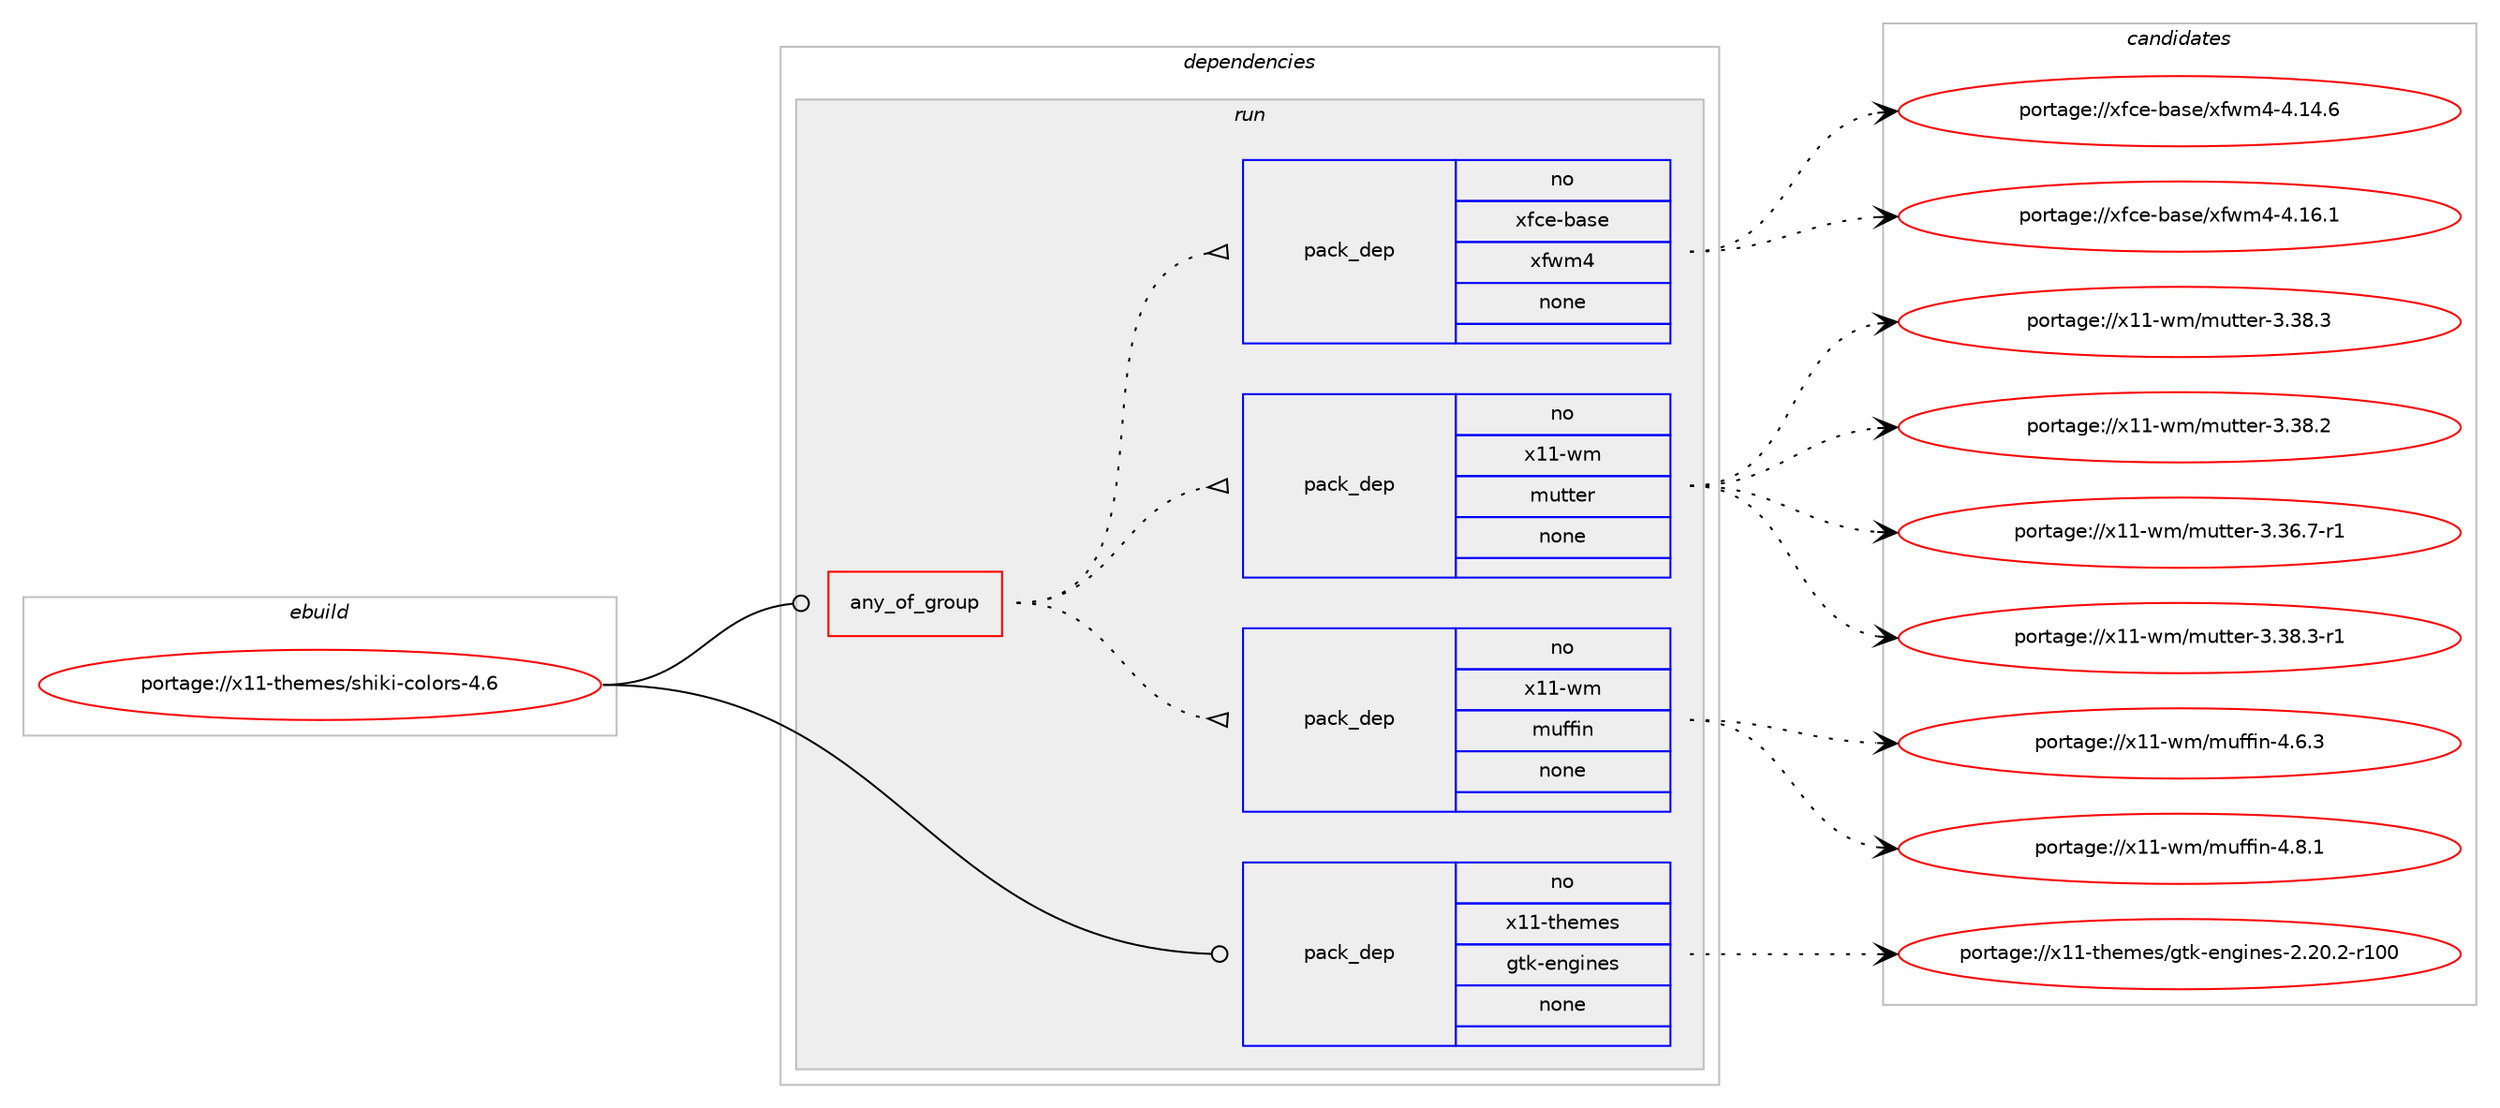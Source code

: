 digraph prolog {

# *************
# Graph options
# *************

newrank=true;
concentrate=true;
compound=true;
graph [rankdir=LR,fontname=Helvetica,fontsize=10,ranksep=1.5];#, ranksep=2.5, nodesep=0.2];
edge  [arrowhead=vee];
node  [fontname=Helvetica,fontsize=10];

# **********
# The ebuild
# **********

subgraph cluster_leftcol {
color=gray;
rank=same;
label=<<i>ebuild</i>>;
id [label="portage://x11-themes/shiki-colors-4.6", color=red, width=4, href="../x11-themes/shiki-colors-4.6.svg"];
}

# ****************
# The dependencies
# ****************

subgraph cluster_midcol {
color=gray;
label=<<i>dependencies</i>>;
subgraph cluster_compile {
fillcolor="#eeeeee";
style=filled;
label=<<i>compile</i>>;
}
subgraph cluster_compileandrun {
fillcolor="#eeeeee";
style=filled;
label=<<i>compile and run</i>>;
}
subgraph cluster_run {
fillcolor="#eeeeee";
style=filled;
label=<<i>run</i>>;
subgraph any4 {
dependency962 [label=<<TABLE BORDER="0" CELLBORDER="1" CELLSPACING="0" CELLPADDING="4"><TR><TD CELLPADDING="10">any_of_group</TD></TR></TABLE>>, shape=none, color=red];subgraph pack748 {
dependency963 [label=<<TABLE BORDER="0" CELLBORDER="1" CELLSPACING="0" CELLPADDING="4" WIDTH="220"><TR><TD ROWSPAN="6" CELLPADDING="30">pack_dep</TD></TR><TR><TD WIDTH="110">no</TD></TR><TR><TD>x11-wm</TD></TR><TR><TD>muffin</TD></TR><TR><TD>none</TD></TR><TR><TD></TD></TR></TABLE>>, shape=none, color=blue];
}
dependency962:e -> dependency963:w [weight=20,style="dotted",arrowhead="oinv"];
subgraph pack749 {
dependency964 [label=<<TABLE BORDER="0" CELLBORDER="1" CELLSPACING="0" CELLPADDING="4" WIDTH="220"><TR><TD ROWSPAN="6" CELLPADDING="30">pack_dep</TD></TR><TR><TD WIDTH="110">no</TD></TR><TR><TD>x11-wm</TD></TR><TR><TD>mutter</TD></TR><TR><TD>none</TD></TR><TR><TD></TD></TR></TABLE>>, shape=none, color=blue];
}
dependency962:e -> dependency964:w [weight=20,style="dotted",arrowhead="oinv"];
subgraph pack750 {
dependency965 [label=<<TABLE BORDER="0" CELLBORDER="1" CELLSPACING="0" CELLPADDING="4" WIDTH="220"><TR><TD ROWSPAN="6" CELLPADDING="30">pack_dep</TD></TR><TR><TD WIDTH="110">no</TD></TR><TR><TD>xfce-base</TD></TR><TR><TD>xfwm4</TD></TR><TR><TD>none</TD></TR><TR><TD></TD></TR></TABLE>>, shape=none, color=blue];
}
dependency962:e -> dependency965:w [weight=20,style="dotted",arrowhead="oinv"];
}
id:e -> dependency962:w [weight=20,style="solid",arrowhead="odot"];
subgraph pack751 {
dependency966 [label=<<TABLE BORDER="0" CELLBORDER="1" CELLSPACING="0" CELLPADDING="4" WIDTH="220"><TR><TD ROWSPAN="6" CELLPADDING="30">pack_dep</TD></TR><TR><TD WIDTH="110">no</TD></TR><TR><TD>x11-themes</TD></TR><TR><TD>gtk-engines</TD></TR><TR><TD>none</TD></TR><TR><TD></TD></TR></TABLE>>, shape=none, color=blue];
}
id:e -> dependency966:w [weight=20,style="solid",arrowhead="odot"];
}
}

# **************
# The candidates
# **************

subgraph cluster_choices {
rank=same;
color=gray;
label=<<i>candidates</i>>;

subgraph choice748 {
color=black;
nodesep=1;
choice12049494511910947109117102102105110455246564649 [label="portage://x11-wm/muffin-4.8.1", color=red, width=4,href="../x11-wm/muffin-4.8.1.svg"];
choice12049494511910947109117102102105110455246544651 [label="portage://x11-wm/muffin-4.6.3", color=red, width=4,href="../x11-wm/muffin-4.6.3.svg"];
dependency963:e -> choice12049494511910947109117102102105110455246564649:w [style=dotted,weight="100"];
dependency963:e -> choice12049494511910947109117102102105110455246544651:w [style=dotted,weight="100"];
}
subgraph choice749 {
color=black;
nodesep=1;
choice12049494511910947109117116116101114455146515646514511449 [label="portage://x11-wm/mutter-3.38.3-r1", color=red, width=4,href="../x11-wm/mutter-3.38.3-r1.svg"];
choice1204949451191094710911711611610111445514651564651 [label="portage://x11-wm/mutter-3.38.3", color=red, width=4,href="../x11-wm/mutter-3.38.3.svg"];
choice1204949451191094710911711611610111445514651564650 [label="portage://x11-wm/mutter-3.38.2", color=red, width=4,href="../x11-wm/mutter-3.38.2.svg"];
choice12049494511910947109117116116101114455146515446554511449 [label="portage://x11-wm/mutter-3.36.7-r1", color=red, width=4,href="../x11-wm/mutter-3.36.7-r1.svg"];
dependency964:e -> choice12049494511910947109117116116101114455146515646514511449:w [style=dotted,weight="100"];
dependency964:e -> choice1204949451191094710911711611610111445514651564651:w [style=dotted,weight="100"];
dependency964:e -> choice1204949451191094710911711611610111445514651564650:w [style=dotted,weight="100"];
dependency964:e -> choice12049494511910947109117116116101114455146515446554511449:w [style=dotted,weight="100"];
}
subgraph choice750 {
color=black;
nodesep=1;
choice12010299101459897115101471201021191095245524649544649 [label="portage://xfce-base/xfwm4-4.16.1", color=red, width=4,href="../xfce-base/xfwm4-4.16.1.svg"];
choice12010299101459897115101471201021191095245524649524654 [label="portage://xfce-base/xfwm4-4.14.6", color=red, width=4,href="../xfce-base/xfwm4-4.14.6.svg"];
dependency965:e -> choice12010299101459897115101471201021191095245524649544649:w [style=dotted,weight="100"];
dependency965:e -> choice12010299101459897115101471201021191095245524649524654:w [style=dotted,weight="100"];
}
subgraph choice751 {
color=black;
nodesep=1;
choice12049494511610410110910111547103116107451011101031051101011154550465048465045114494848 [label="portage://x11-themes/gtk-engines-2.20.2-r100", color=red, width=4,href="../x11-themes/gtk-engines-2.20.2-r100.svg"];
dependency966:e -> choice12049494511610410110910111547103116107451011101031051101011154550465048465045114494848:w [style=dotted,weight="100"];
}
}

}
